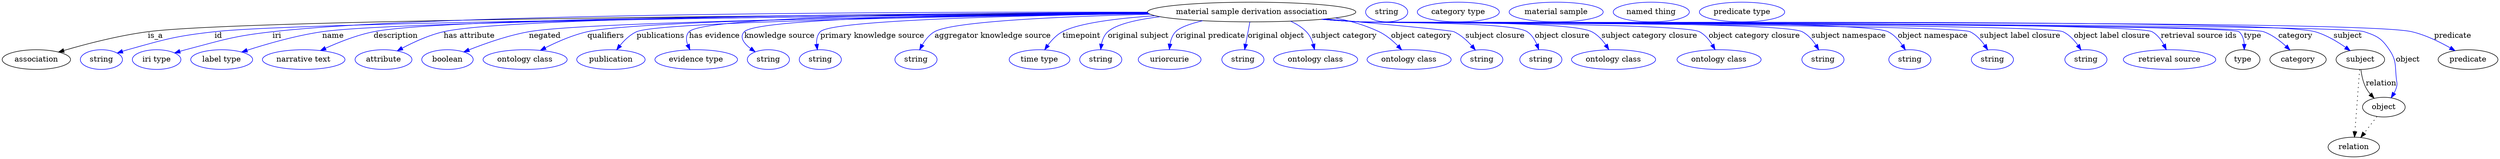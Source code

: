 digraph {
	graph [bb="0,0,4563,283"];
	node [label="\N"];
	"material sample derivation association"	[height=0.5,
		label="material sample derivation association",
		pos="2283.4,265",
		width=5.2898];
	association	[height=0.5,
		pos="62.394,178",
		width=1.7332];
	"material sample derivation association" -> association	[label=is_a,
		lp="280.39,221.5",
		pos="e,102.91,191.77 2093.8,263.12 1626.4,260.6 444.07,252.02 266.39,229 213.11,222.1 153.58,206.57 112.65,194.64"];
	id	[color=blue,
		height=0.5,
		label=string,
		pos="181.39,178",
		width=1.0652];
	"material sample derivation association" -> id	[color=blue,
		label=id,
		lp="395.39,221.5",
		pos="e,210.38,189.98 2094.7,262.51 1648.7,258.71 554.35,247.59 388.39,229 316.67,220.97 298.9,215.43 229.39,196 226.29,195.13 223.09,\
194.17 219.89,193.15",
		style=solid];
	iri	[color=blue,
		height=0.5,
		label="iri type",
		pos="282.39,178",
		width=1.2277];
	"material sample derivation association" -> iri	[color=blue,
		label=iri,
		lp="501.39,221.5",
		pos="e,315.32,190.15 2092.7,264.76 1697,265.61 798.19,263.5 493.39,229 422.11,220.93 404.75,214.31 335.39,196 332.02,195.11 328.55,194.13 \
325.07,193.11",
		style=solid];
	name	[color=blue,
		height=0.5,
		label="label type",
		pos="401.39,178",
		width=1.5707];
	"material sample derivation association" -> name	[color=blue,
		label=name,
		lp="604.39,221.5",
		pos="e,437.98,191.87 2094.5,262.73 1682.9,259.58 730.21,250.09 584.39,229 537.02,222.15 484.46,206.96 447.86,195.11",
		style=solid];
	description	[color=blue,
		height=0.5,
		label="narrative text",
		pos="551.39,178",
		width=2.0943];
	"material sample derivation association" -> description	[color=blue,
		label=description,
		lp="717.89,221.5",
		pos="e,581.77,194.62 2093.2,263.64 1697.7,262.34 812.57,256.37 677.39,229 647.36,222.92 615.28,210.09 591.01,198.95",
		style=solid];
	"has attribute"	[color=blue,
		height=0.5,
		label=attribute,
		pos="696.39,178",
		width=1.4443];
	"material sample derivation association" -> "has attribute"	[color=blue,
		label="has attribute",
		lp="852.39,221.5",
		pos="e,721.33,194.01 2093.1,263.78 1722.1,262.73 927.39,257.16 805.39,229 778.89,222.88 751.04,209.98 730.13,198.82",
		style=solid];
	negated	[color=blue,
		height=0.5,
		label=boolean,
		pos="813.39,178",
		width=1.2999];
	"material sample derivation association" -> negated	[color=blue,
		label=negated,
		lp="990.39,221.5",
		pos="e,843.03,191.96 2095.2,262.13 1756.6,258.3 1069.7,248.27 961.39,229 923.37,222.23 881.85,207.52 852.5,195.8",
		style=solid];
	qualifiers	[color=blue,
		height=0.5,
		label="ontology class",
		pos="954.39,178",
		width=2.1304];
	"material sample derivation association" -> qualifiers	[color=blue,
		label=qualifiers,
		lp="1101.9,221.5",
		pos="e,982.4,194.93 2094.5,262.53 1777.9,259.47 1165.4,250.8 1068.4,229 1041.6,222.97 1013.3,210.59 991.57,199.66",
		style=solid];
	publications	[color=blue,
		height=0.5,
		label=publication,
		pos="1111.4,178",
		width=1.7332];
	"material sample derivation association" -> publications	[color=blue,
		label=publications,
		lp="1202.4,221.5",
		pos="e,1121.9,195.78 2095.7,261.89 1786.6,257.89 1200.2,247.87 1158.4,229 1146.3,223.57 1135.9,213.45 1128,203.73",
		style=solid];
	"has evidence"	[color=blue,
		height=0.5,
		label="evidence type",
		pos="1267.4,178",
		width=2.0943];
	"material sample derivation association" -> "has evidence"	[color=blue,
		label="has evidence",
		lp="1300.9,221.5",
		pos="e,1255.9,195.88 2093,264.27 1803.5,263.72 1283,258.6 1254.4,229 1248.2,222.63 1248.8,213.73 1251.7,205.2",
		style=solid];
	"knowledge source"	[color=blue,
		height=0.5,
		label=string,
		pos="1399.4,178",
		width=1.0652];
	"material sample derivation association" -> "knowledge source"	[color=blue,
		label="knowledge source",
		lp="1419.9,221.5",
		pos="e,1375.2,192.24 2093.5,263.49 1829.4,261.82 1380.6,255.14 1355.4,229 1345.9,219.09 1354.7,207.6 1366.9,198.13",
		style=solid];
	"primary knowledge source"	[color=blue,
		height=0.5,
		label=string,
		pos="1494.4,178",
		width=1.0652];
	"material sample derivation association" -> "primary knowledge source"	[color=blue,
		label="primary knowledge source",
		lp="1589.4,221.5",
		pos="e,1489,196.04 2095.3,262.11 1868.5,258.89 1514.9,250.44 1494.4,229 1488.6,222.94 1487.2,214.32 1487.7,205.94",
		style=solid];
	"aggregator knowledge source"	[color=blue,
		height=0.5,
		label=string,
		pos="1669.4,178",
		width=1.0652];
	"material sample derivation association" -> "aggregator knowledge source"	[color=blue,
		label="aggregator knowledge source",
		lp="1809.9,221.5",
		pos="e,1676.1,196.02 2097.8,260.93 1941.2,257 1737.2,248.24 1703.4,229 1693.8,223.55 1686.4,214.16 1680.9,204.98",
		style=solid];
	timepoint	[color=blue,
		height=0.5,
		label="time type",
		pos="1895.4,178",
		width=1.5346];
	"material sample derivation association" -> timepoint	[color=blue,
		label=timepoint,
		lp="1972.4,221.5",
		pos="e,1904.8,195.92 2106.5,258.24 2037.2,253.48 1967.3,244.81 1937.4,229 1926.7,223.32 1917.5,213.63 1910.6,204.28",
		style=solid];
	"original subject"	[color=blue,
		height=0.5,
		label=string,
		pos="2007.4,178",
		width=1.0652];
	"material sample derivation association" -> "original subject"	[color=blue,
		label="original subject",
		lp="2076.4,221.5",
		pos="e,2007.3,196.33 2115.7,256.39 2073.7,251.28 2036,242.85 2020.4,229 2013.9,223.25 2010.5,214.72 2008.7,206.31",
		style=solid];
	"original predicate"	[color=blue,
		height=0.5,
		label=uriorcurie,
		pos="2133.4,178",
		width=1.5887];
	"material sample derivation association" -> "original predicate"	[color=blue,
		label="original predicate",
		lp="2207.9,221.5",
		pos="e,2132.9,196.42 2193.7,249.07 2171.7,243.75 2152.2,237.04 2144.4,229 2138.6,222.99 2135.5,214.63 2134,206.47",
		style=solid];
	"original object"	[color=blue,
		height=0.5,
		label=string,
		pos="2267.4,178",
		width=1.0652];
	"material sample derivation association" -> "original object"	[color=blue,
		label="original object",
		lp="2327.9,221.5",
		pos="e,2270.6,196.18 2280.2,246.8 2278,235.16 2275,219.55 2272.5,206.24",
		style=solid];
	"subject category"	[color=blue,
		height=0.5,
		label="ontology class",
		pos="2400.4,178",
		width=2.1304];
	"material sample derivation association" -> "subject category"	[color=blue,
		label="subject category",
		lp="2452.9,221.5",
		pos="e,2398.4,196.3 2354.6,248.23 2365.2,243.43 2375.3,237.17 2383.4,229 2389.5,222.8 2393.5,214.29 2396,206.04",
		style=solid];
	"object category"	[color=blue,
		height=0.5,
		label="ontology class",
		pos="2571.4,178",
		width=2.1304];
	"material sample derivation association" -> "object category"	[color=blue,
		label="object category",
		lp="2593.9,221.5",
		pos="e,2557.8,195.72 2436.1,254.23 2463.7,248.82 2491.5,240.8 2516.4,229 2529.3,222.88 2541.3,212.74 2550.8,203.17",
		style=solid];
	"subject closure"	[color=blue,
		height=0.5,
		label=string,
		pos="2704.4,178",
		width=1.0652];
	"material sample derivation association" -> "subject closure"	[color=blue,
		label="subject closure",
		lp="2728.9,221.5",
		pos="e,2692.6,195.5 2418.3,252.28 2521.8,243.13 2647.9,231.55 2653.4,229 2665.9,223.2 2677.1,213.04 2685.8,203.39",
		style=solid];
	"object closure"	[color=blue,
		height=0.5,
		label=string,
		pos="2812.4,178",
		width=1.0652];
	"material sample derivation association" -> "object closure"	[color=blue,
		label="object closure",
		lp="2851.4,221.5",
		pos="e,2808.5,196.38 2417,252.16 2439.2,250.34 2461.9,248.55 2483.4,247 2517.1,244.57 2759.1,247.63 2787.4,229 2795.6,223.58 2801.2,214.62 \
2805,205.77",
		style=solid];
	"subject category closure"	[color=blue,
		height=0.5,
		label="ontology class",
		pos="2945.4,178",
		width=2.1304];
	"material sample derivation association" -> "subject category closure"	[color=blue,
		label="subject category closure",
		lp="3010.9,221.5",
		pos="e,2936.7,196.16 2415.4,251.99 2438.1,250.15 2461.4,248.4 2483.4,247 2530.2,244.01 2863.5,250.23 2905.4,229 2916,223.61 2924.8,213.97 \
2931.3,204.58",
		style=solid];
	"object category closure"	[color=blue,
		height=0.5,
		label="ontology class",
		pos="3138.4,178",
		width=2.1304];
	"material sample derivation association" -> "object category closure"	[color=blue,
		label="object category closure",
		lp="3202.9,221.5",
		pos="e,3131.1,196.17 2413.8,251.86 2436.9,250.01 2460.9,248.28 2483.4,247 2517.7,245.04 3072,245.13 3102.4,229 3112.4,223.68 3120.3,214.18 \
3126.1,204.88",
		style=solid];
	"subject namespace"	[color=blue,
		height=0.5,
		label=string,
		pos="3328.4,178",
		width=1.0652];
	"material sample derivation association" -> "subject namespace"	[color=blue,
		label="subject namespace",
		lp="3375.4,221.5",
		pos="e,3320.7,195.73 2413,251.8 2436.4,249.93 2460.6,248.22 2483.4,247 2528.2,244.6 3250.4,249.37 3290.4,229 3300.8,223.67 3309.2,213.99 \
3315.4,204.55",
		style=solid];
	"object namespace"	[color=blue,
		height=0.5,
		label=string,
		pos="3487.4,178",
		width=1.0652];
	"material sample derivation association" -> "object namespace"	[color=blue,
		label="object namespace",
		lp="3529.4,221.5",
		pos="e,3479.1,195.77 2412.7,251.75 2436.2,249.88 2460.5,248.18 2483.4,247 2536.9,244.23 3399.3,252.65 3447.4,229 3458.2,223.66 3467.1,\
213.84 3473.7,204.31",
		style=solid];
	"subject label closure"	[color=blue,
		height=0.5,
		label=string,
		pos="3638.4,178",
		width=1.0652];
	"material sample derivation association" -> "subject label closure"	[color=blue,
		label="subject label closure",
		lp="3689.4,221.5",
		pos="e,3629.8,195.79 2412.4,251.72 2436,249.85 2460.4,248.16 2483.4,247 2514.3,245.44 3569.5,242.46 3597.4,229 3608.4,223.69 3617.4,213.87 \
3624.2,204.33",
		style=solid];
	"object label closure"	[color=blue,
		height=0.5,
		label=string,
		pos="3809.4,178",
		width=1.0652];
	"material sample derivation association" -> "object label closure"	[color=blue,
		label="object label closure",
		lp="3856.9,221.5",
		pos="e,3800.5,195.81 2412.1,251.71 2435.8,249.83 2460.3,248.14 2483.4,247 2519,245.24 3735.2,244.29 3767.4,229 3778.5,223.72 3787.8,213.9 \
3794.7,204.36",
		style=solid];
	"retrieval source ids"	[color=blue,
		height=0.5,
		label="retrieval source",
		pos="3962.4,178",
		width=2.347];
	"material sample derivation association" -> "retrieval source ids"	[color=blue,
		label="retrieval source ids",
		lp="4015.9,221.5",
		pos="e,3956.4,196.18 2411.9,251.7 2435.6,249.81 2460.2,248.13 2483.4,247 2523.5,245.05 3895.3,248.52 3930.4,229 3939.9,223.75 3946.9,\
214.39 3952,205.18",
		style=solid];
	type	[height=0.5,
		pos="4096.4,178",
		width=0.86659];
	"material sample derivation association" -> type	[color=blue,
		label=type,
		lp="4114.4,221.5",
		pos="e,4099.1,195.98 2411.9,251.67 2435.6,249.79 2460.2,248.11 2483.4,247 2505.7,245.93 4072.6,243.73 4089.4,229 4095.9,223.32 4098.4,\
214.65 4099.1,206.12",
		style=solid];
	category	[height=0.5,
		pos="4197.4,178",
		width=1.4263];
	"material sample derivation association" -> category	[color=blue,
		label=category,
		lp="4192.9,221.5",
		pos="e,4182.7,195.48 2411.6,251.69 2435.4,249.8 2460.2,248.11 2483.4,247 2529.2,244.81 4091.2,244.33 4134.4,229 4149.6,223.59 4164,212.83 \
4175.1,202.68",
		style=solid];
	subject	[height=0.5,
		pos="4311.4,178",
		width=1.2277];
	"material sample derivation association" -> subject	[color=blue,
		label=subject,
		lp="4288.4,221.5",
		pos="e,4292.7,194.32 2411.6,251.68 2435.4,249.79 2460.2,248.11 2483.4,247 2580.2,242.39 4135.1,255.44 4228.4,229 4248.6,223.29 4268.7,\
211.3 4284.2,200.49",
		style=solid];
	object	[height=0.5,
		pos="4354.4,91",
		width=1.0832];
	"material sample derivation association" -> object	[color=blue,
		label=object,
		lp="4398.4,178",
		pos="e,4367.8,108.09 2411.6,251.67 2435.4,249.78 2460.2,248.1 2483.4,247 2534.3,244.59 4269.9,244.84 4318.4,229 4342.3,221.18 4350.3,\
216.87 4364.4,196 4378.2,175.52 4374.5,166.51 4377.4,142 4378.2,135.38 4379.3,133.39 4377.4,127 4376.4,123.55 4374.9,120.13 4373.1,\
116.85",
		style=solid];
	predicate	[height=0.5,
		pos="4508.4,178",
		width=1.5165];
	"material sample derivation association" -> predicate	[color=blue,
		label=predicate,
		lp="4480.4,221.5",
		pos="e,4484.6,194.35 2411.6,251.66 2435.4,249.77 2460.2,248.09 2483.4,247 2590.1,241.97 4301.4,253.41 4405.4,229 4430.3,223.15 4456.2,\
210.56 4475.8,199.47",
		style=solid];
	association_type	[color=blue,
		height=0.5,
		label=string,
		pos="2530.4,265",
		width=1.0652];
	association_category	[color=blue,
		height=0.5,
		label="category type",
		pos="2661.4,265",
		width=2.0762];
	subject -> object	[label=relation,
		lp="4349.4,134.5",
		pos="e,4336.5,107.23 4312.5,159.55 4313.7,149.57 4316.2,137.07 4321.4,127 4323.6,122.68 4326.5,118.52 4329.7,114.66"];
	relation	[height=0.5,
		pos="4299.4,18",
		width=1.2999];
	subject -> relation	[pos="e,4300.7,36.188 4310.1,159.79 4308,132.48 4304,78.994 4301.5,46.38",
		style=dotted];
	"material sample derivation association_subject"	[color=blue,
		height=0.5,
		label="material sample",
		pos="2840.4,265",
		width=2.3831];
	object -> relation	[pos="e,4312.2,35.54 4341.9,73.889 4335,64.939 4326.2,53.617 4318.4,43.584",
		style=dotted];
	"material sample derivation association_object"	[color=blue,
		height=0.5,
		label="named thing",
		pos="3013.4,265",
		width=1.9318];
	"material sample derivation association_predicate"	[color=blue,
		height=0.5,
		label="predicate type",
		pos="3179.4,265",
		width=2.1665];
}

